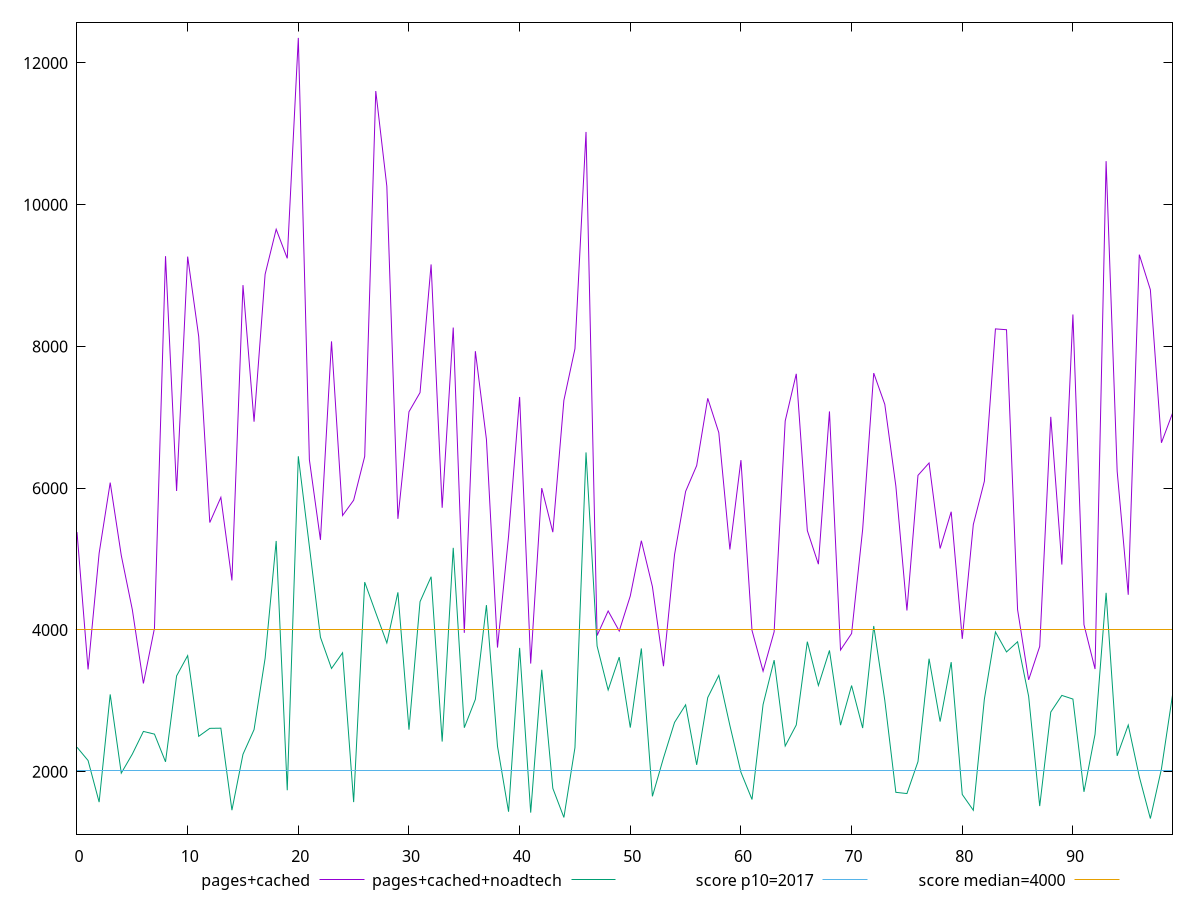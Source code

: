 reset

$pagesCached <<EOF
0 5380.451999999989
1 3442.5080000000003
2 5081.575999999988
3 6078.451999999987
4 5052.207999999993
5 4284.995999999997
6 3244.892000000001
7 4023.055999999996
8 9273.31199999999
9 5960.023999999989
10 9266.991999999987
11 8137.815999999992
12 5515.12799999999
13 5870.45599999999
14 4698.103999999998
15 8864.831999999991
16 6938.0359999999955
17 9017.72
18 9653.035999999984
19 9242.712000000001
20 12352.87199999999
21 6401.151999999986
22 5269.927999999992
23 8070.835999999991
24 5614.115999999989
25 5830.103999999992
26 6448.451999999992
27 11602.951999999996
28 10259.079999999994
29 5567.395999999993
30 7078.063999999998
31 7348.535999999992
32 9157.139999999998
33 5723.403999999993
34 8266.211999999994
35 3958.2199999999953
36 7932.595999999992
37 6688.551999999997
38 3751.0959999999977
39 5321.911999999991
40 7286.975999999999
41 3525.3519999999958
42 6000.983999999989
43 5379.0439999999935
44 7239.315999999996
45 7967.163999999985
46 11026.335999999992
47 3920.1919999999936
48 4267.035999999995
49 3984.3319999999994
50 4478.923999999995
51 5258.539999999994
52 4610.951999999997
53 3488.0279999999952
54 5063.115999999992
55 5953.683999999992
56 6318.347999999988
57 7267.783999999987
58 6783.90399999999
59 5135.09199999999
60 6395.599999999988
61 3992.9199999999973
62 3417.44
63 3973.6680000000015
64 6948.435999999986
65 7613.167999999985
66 5401.007999999985
67 4927.459999999998
68 7082.4719999999925
69 3716.4479999999962
70 3948.9919999999966
71 5418.451999999994
72 7623.671999999997
73 7182.8519999999935
74 6029.575999999988
75 4273.851999999996
76 6180.776
77 6355.463999999989
78 5148.787999999992
79 5667.219999999994
80 3873.8439999999973
81 5487.31999999999
82 6098.399999999984
83 8247.17199999999
84 8235.543999999994
85 4286.095999999995
86 3295.607999999996
87 3767.5199999999977
88 7006.231999999997
89 4921.835999999992
90 8450.703999999987
91 4074.299999999999
92 3448.0559999999987
93 10613.523999999985
94 6238.063999999993
95 4496.087999999992
96 9295.023999999987
97 8799.787999999988
98 6640.311999999995
99 7056.699999999989
EOF

$pagesCachedNoadtech <<EOF
0 2344.7800000000007
1 2157.3640000000014
2 1570.284000000001
3 3090.543999999998
4 1979.2280000000005
5 2247.9679999999985
6 2567.519999999999
7 2529.7640000000024
8 2138.8879999999986
9 3351.123999999998
10 3637.195999999998
11 2498.4720000000007
12 2611.099999999997
13 2613.5239999999994
14 1456.2720000000013
15 2245.279999999999
16 2593.159999999998
17 3600.187999999998
18 5254.943999999997
19 1737.9200000000014
20 6450.003999999996
21 5177.815999999999
22 3896.359999999999
23 3456.067999999998
24 3677.611999999999
25 1570.456000000001
26 4674.139999999999
27 4241.687999999998
28 3815.931999999999
29 4530.119999999997
30 2592.5079999999984
31 4398.336
32 4750.351999999996
33 2424.635999999999
34 5157.871999999998
35 2620.028
36 3020.0239999999985
37 4350.035999999998
38 2358.420000000002
39 1434.8520000000003
40 3745.895999999998
41 1422.1120000000008
42 3437.6319999999964
43 1765.0040000000013
44 1354.0360000000005
45 2338.331999999999
46 6504.179999999997
47 3772.403999999996
48 3152.2599999999975
49 3616.391999999998
50 2621.4880000000003
51 3738.6199999999985
52 1651.6080000000015
53 2192.636
54 2695.0919999999983
55 2942.9519999999998
56 2096.344
57 3045.6200000000003
58 3358.3759999999984
59 2652.5160000000005
60 1991.6399999999994
61 1607.3400000000004
62 2946.8359999999993
63 3573.735999999999
64 2361.8919999999976
65 2658.787999999998
66 3833.9639999999986
67 3215.759999999999
68 3710.691999999999
69 2655.975999999999
70 3214.8919999999985
71 2615.2359999999994
72 4055.0839999999985
73 3005.6199999999985
74 1708.4240000000007
75 1691.036000000001
76 2141.824000000002
77 3593.7159999999976
78 2706.476
79 3545.231999999998
80 1678.4440000000009
81 1454.9320000000002
82 3024.064
83 3970.9319999999984
84 3689.1919999999996
85 3832.7479999999973
86 3062.4159999999993
87 1514.644000000001
88 2840.9239999999995
89 3075.9399999999987
90 3024.328
91 1715.4280000000003
92 2526.4519999999998
93 4523.031999999999
94 2223.2160000000013
95 2657.924
96 1928.7760000000012
97 1338.8600000000008
98 2038.288000000002
99 3079.467999999998
EOF

set key outside below
set xrange [0:99]
set yrange [1118.579760000001:12573.15223999999]
set trange [1118.579760000001:12573.15223999999]
set terminal svg size 640, 520 enhanced background rgb 'white'
set output "report_00015_2021-02-09T16-11-33.973Z/mainthread-work-breakdown/comparison/line/1_vs_2.svg"

plot $pagesCached title "pages+cached" with line, \
     $pagesCachedNoadtech title "pages+cached+noadtech" with line, \
     2017 title "score p10=2017", \
     4000 title "score median=4000"

reset
